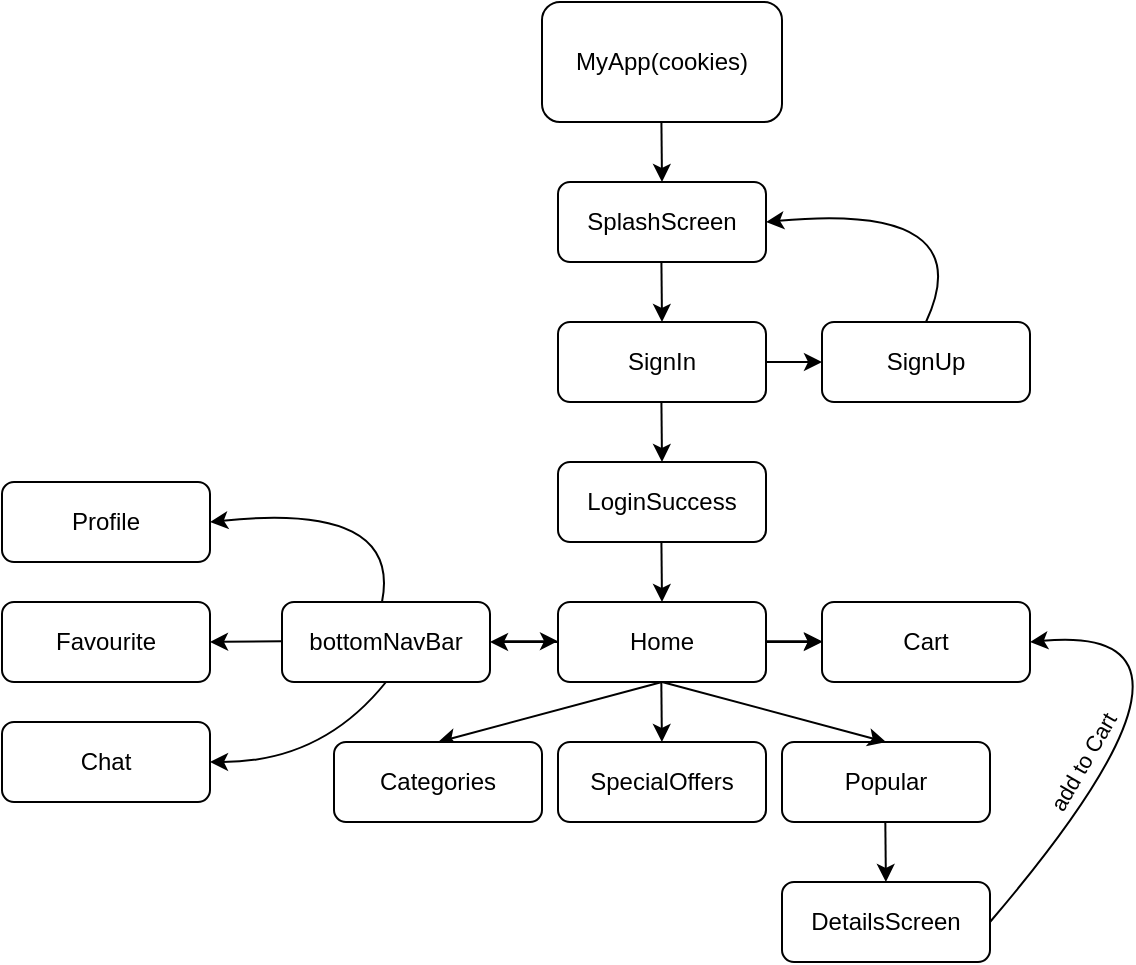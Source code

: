<mxfile version="14.1.8" type="github">
  <diagram id="C5RBs43oDa-KdzZeNtuy" name="Page-1">
    <mxGraphModel dx="1102" dy="582" grid="1" gridSize="10" guides="1" tooltips="1" connect="1" arrows="1" fold="1" page="1" pageScale="1" pageWidth="827" pageHeight="1169" math="0" shadow="0">
      <root>
        <mxCell id="WIyWlLk6GJQsqaUBKTNV-0" />
        <mxCell id="WIyWlLk6GJQsqaUBKTNV-1" parent="WIyWlLk6GJQsqaUBKTNV-0" />
        <mxCell id="eNYLCKC9HYvspmPGT7P6-0" value="MyApp(cookies)" style="rounded=1;whiteSpace=wrap;html=1;" vertex="1" parent="WIyWlLk6GJQsqaUBKTNV-1">
          <mxGeometry x="360" y="30" width="120" height="60" as="geometry" />
        </mxCell>
        <mxCell id="eNYLCKC9HYvspmPGT7P6-2" value="" style="endArrow=classic;html=1;" edge="1" parent="WIyWlLk6GJQsqaUBKTNV-1">
          <mxGeometry width="50" height="50" relative="1" as="geometry">
            <mxPoint x="419.71" y="90" as="sourcePoint" />
            <mxPoint x="420" y="120" as="targetPoint" />
          </mxGeometry>
        </mxCell>
        <mxCell id="eNYLCKC9HYvspmPGT7P6-3" value="SplashScreen" style="rounded=1;whiteSpace=wrap;html=1;" vertex="1" parent="WIyWlLk6GJQsqaUBKTNV-1">
          <mxGeometry x="368" y="120" width="104" height="40" as="geometry" />
        </mxCell>
        <mxCell id="eNYLCKC9HYvspmPGT7P6-5" value="SignIn" style="rounded=1;whiteSpace=wrap;html=1;" vertex="1" parent="WIyWlLk6GJQsqaUBKTNV-1">
          <mxGeometry x="368" y="190" width="104" height="40" as="geometry" />
        </mxCell>
        <mxCell id="eNYLCKC9HYvspmPGT7P6-6" value="" style="endArrow=classic;html=1;" edge="1" parent="WIyWlLk6GJQsqaUBKTNV-1">
          <mxGeometry width="50" height="50" relative="1" as="geometry">
            <mxPoint x="419.71" y="160" as="sourcePoint" />
            <mxPoint x="420" y="190" as="targetPoint" />
          </mxGeometry>
        </mxCell>
        <mxCell id="eNYLCKC9HYvspmPGT7P6-7" value="SignUp" style="rounded=1;whiteSpace=wrap;html=1;" vertex="1" parent="WIyWlLk6GJQsqaUBKTNV-1">
          <mxGeometry x="500" y="190" width="104" height="40" as="geometry" />
        </mxCell>
        <mxCell id="eNYLCKC9HYvspmPGT7P6-8" value="" style="endArrow=classic;html=1;exitX=1;exitY=0.5;exitDx=0;exitDy=0;" edge="1" parent="WIyWlLk6GJQsqaUBKTNV-1" source="eNYLCKC9HYvspmPGT7P6-5">
          <mxGeometry width="50" height="50" relative="1" as="geometry">
            <mxPoint x="490.0" y="200" as="sourcePoint" />
            <mxPoint x="500" y="210" as="targetPoint" />
          </mxGeometry>
        </mxCell>
        <mxCell id="eNYLCKC9HYvspmPGT7P6-9" value="" style="curved=1;endArrow=classic;html=1;exitX=0.5;exitY=0;exitDx=0;exitDy=0;entryX=1;entryY=0.5;entryDx=0;entryDy=0;" edge="1" parent="WIyWlLk6GJQsqaUBKTNV-1" source="eNYLCKC9HYvspmPGT7P6-7" target="eNYLCKC9HYvspmPGT7P6-3">
          <mxGeometry width="50" height="50" relative="1" as="geometry">
            <mxPoint x="340" y="270" as="sourcePoint" />
            <mxPoint x="390" y="220" as="targetPoint" />
            <Array as="points">
              <mxPoint x="580" y="130" />
            </Array>
          </mxGeometry>
        </mxCell>
        <mxCell id="eNYLCKC9HYvspmPGT7P6-10" value="LoginSuccess" style="rounded=1;whiteSpace=wrap;html=1;" vertex="1" parent="WIyWlLk6GJQsqaUBKTNV-1">
          <mxGeometry x="368" y="260" width="104" height="40" as="geometry" />
        </mxCell>
        <mxCell id="eNYLCKC9HYvspmPGT7P6-38" value="" style="edgeStyle=orthogonalEdgeStyle;rounded=0;orthogonalLoop=1;jettySize=auto;html=1;" edge="1" parent="WIyWlLk6GJQsqaUBKTNV-1" source="eNYLCKC9HYvspmPGT7P6-12" target="eNYLCKC9HYvspmPGT7P6-17">
          <mxGeometry relative="1" as="geometry" />
        </mxCell>
        <mxCell id="eNYLCKC9HYvspmPGT7P6-12" value="Home" style="rounded=1;whiteSpace=wrap;html=1;" vertex="1" parent="WIyWlLk6GJQsqaUBKTNV-1">
          <mxGeometry x="368" y="330" width="104" height="40" as="geometry" />
        </mxCell>
        <mxCell id="eNYLCKC9HYvspmPGT7P6-15" value="" style="endArrow=classic;html=1;" edge="1" parent="WIyWlLk6GJQsqaUBKTNV-1">
          <mxGeometry width="50" height="50" relative="1" as="geometry">
            <mxPoint x="419.71" y="300" as="sourcePoint" />
            <mxPoint x="420" y="330" as="targetPoint" />
          </mxGeometry>
        </mxCell>
        <mxCell id="eNYLCKC9HYvspmPGT7P6-16" value="" style="endArrow=classic;html=1;" edge="1" parent="WIyWlLk6GJQsqaUBKTNV-1">
          <mxGeometry width="50" height="50" relative="1" as="geometry">
            <mxPoint x="419.71" y="230" as="sourcePoint" />
            <mxPoint x="420" y="260" as="targetPoint" />
          </mxGeometry>
        </mxCell>
        <mxCell id="eNYLCKC9HYvspmPGT7P6-17" value="Cart" style="rounded=1;whiteSpace=wrap;html=1;" vertex="1" parent="WIyWlLk6GJQsqaUBKTNV-1">
          <mxGeometry x="500" y="330" width="104" height="40" as="geometry" />
        </mxCell>
        <mxCell id="eNYLCKC9HYvspmPGT7P6-20" value="" style="endArrow=classic;html=1;exitX=1;exitY=0.5;exitDx=0;exitDy=0;" edge="1" parent="WIyWlLk6GJQsqaUBKTNV-1">
          <mxGeometry width="50" height="50" relative="1" as="geometry">
            <mxPoint x="472" y="349.66" as="sourcePoint" />
            <mxPoint x="500" y="349.66" as="targetPoint" />
          </mxGeometry>
        </mxCell>
        <mxCell id="eNYLCKC9HYvspmPGT7P6-21" value="" style="endArrow=classic;html=1;exitX=0.5;exitY=1;exitDx=0;exitDy=0;entryX=0.5;entryY=0;entryDx=0;entryDy=0;" edge="1" parent="WIyWlLk6GJQsqaUBKTNV-1" source="eNYLCKC9HYvspmPGT7P6-12" target="eNYLCKC9HYvspmPGT7P6-22">
          <mxGeometry width="50" height="50" relative="1" as="geometry">
            <mxPoint x="500" y="380" as="sourcePoint" />
            <mxPoint x="370" y="400" as="targetPoint" />
          </mxGeometry>
        </mxCell>
        <mxCell id="eNYLCKC9HYvspmPGT7P6-22" value="Categories" style="rounded=1;whiteSpace=wrap;html=1;" vertex="1" parent="WIyWlLk6GJQsqaUBKTNV-1">
          <mxGeometry x="256" y="400" width="104" height="40" as="geometry" />
        </mxCell>
        <mxCell id="eNYLCKC9HYvspmPGT7P6-23" value="SpecialOffers" style="rounded=1;whiteSpace=wrap;html=1;" vertex="1" parent="WIyWlLk6GJQsqaUBKTNV-1">
          <mxGeometry x="368" y="400" width="104" height="40" as="geometry" />
        </mxCell>
        <mxCell id="eNYLCKC9HYvspmPGT7P6-24" value="Popular" style="rounded=1;whiteSpace=wrap;html=1;" vertex="1" parent="WIyWlLk6GJQsqaUBKTNV-1">
          <mxGeometry x="480" y="400" width="104" height="40" as="geometry" />
        </mxCell>
        <mxCell id="eNYLCKC9HYvspmPGT7P6-26" value="" style="endArrow=classic;html=1;" edge="1" parent="WIyWlLk6GJQsqaUBKTNV-1">
          <mxGeometry width="50" height="50" relative="1" as="geometry">
            <mxPoint x="419.66" y="370" as="sourcePoint" />
            <mxPoint x="419.95" y="400" as="targetPoint" />
          </mxGeometry>
        </mxCell>
        <mxCell id="eNYLCKC9HYvspmPGT7P6-27" value="" style="endArrow=classic;html=1;entryX=0.5;entryY=0;entryDx=0;entryDy=0;" edge="1" parent="WIyWlLk6GJQsqaUBKTNV-1" target="eNYLCKC9HYvspmPGT7P6-24">
          <mxGeometry width="50" height="50" relative="1" as="geometry">
            <mxPoint x="420" y="370" as="sourcePoint" />
            <mxPoint x="440" y="350" as="targetPoint" />
          </mxGeometry>
        </mxCell>
        <mxCell id="eNYLCKC9HYvspmPGT7P6-28" value="" style="endArrow=classic;html=1;" edge="1" parent="WIyWlLk6GJQsqaUBKTNV-1">
          <mxGeometry width="50" height="50" relative="1" as="geometry">
            <mxPoint x="531.66" y="440" as="sourcePoint" />
            <mxPoint x="531.95" y="470" as="targetPoint" />
          </mxGeometry>
        </mxCell>
        <mxCell id="eNYLCKC9HYvspmPGT7P6-29" value="DetailsScreen" style="rounded=1;whiteSpace=wrap;html=1;" vertex="1" parent="WIyWlLk6GJQsqaUBKTNV-1">
          <mxGeometry x="480" y="470" width="104" height="40" as="geometry" />
        </mxCell>
        <object label="" id="eNYLCKC9HYvspmPGT7P6-30">
          <mxCell style="curved=1;endArrow=classic;html=1;exitX=1;exitY=0.5;exitDx=0;exitDy=0;entryX=1;entryY=0.5;entryDx=0;entryDy=0;" edge="1" parent="WIyWlLk6GJQsqaUBKTNV-1" source="eNYLCKC9HYvspmPGT7P6-29">
            <mxGeometry width="50" height="50" relative="1" as="geometry">
              <mxPoint x="684" y="400" as="sourcePoint" />
              <mxPoint x="604" y="350" as="targetPoint" />
              <Array as="points">
                <mxPoint x="712" y="340" />
              </Array>
            </mxGeometry>
          </mxCell>
        </object>
        <mxCell id="eNYLCKC9HYvspmPGT7P6-31" value="add to Cart" style="edgeLabel;html=1;align=center;verticalAlign=middle;resizable=0;points=[];rotation=-60;" vertex="1" connectable="0" parent="eNYLCKC9HYvspmPGT7P6-30">
          <mxGeometry x="-0.42" y="6" relative="1" as="geometry">
            <mxPoint x="-6.74" y="-8.96" as="offset" />
          </mxGeometry>
        </mxCell>
        <mxCell id="eNYLCKC9HYvspmPGT7P6-32" value="bottomNavBar" style="rounded=1;whiteSpace=wrap;html=1;" vertex="1" parent="WIyWlLk6GJQsqaUBKTNV-1">
          <mxGeometry x="230" y="330" width="104" height="40" as="geometry" />
        </mxCell>
        <mxCell id="eNYLCKC9HYvspmPGT7P6-34" value="" style="endArrow=classic;html=1;exitX=0;exitY=0.5;exitDx=0;exitDy=0;entryX=1;entryY=0.5;entryDx=0;entryDy=0;" edge="1" parent="WIyWlLk6GJQsqaUBKTNV-1" source="eNYLCKC9HYvspmPGT7P6-12" target="eNYLCKC9HYvspmPGT7P6-32">
          <mxGeometry width="50" height="50" relative="1" as="geometry">
            <mxPoint x="340" y="349.66" as="sourcePoint" />
            <mxPoint x="340" y="350" as="targetPoint" />
          </mxGeometry>
        </mxCell>
        <mxCell id="eNYLCKC9HYvspmPGT7P6-39" value="" style="edgeStyle=orthogonalEdgeStyle;rounded=0;orthogonalLoop=1;jettySize=auto;html=1;" edge="1" parent="WIyWlLk6GJQsqaUBKTNV-1">
          <mxGeometry relative="1" as="geometry">
            <mxPoint x="340" y="349.58" as="sourcePoint" />
            <mxPoint x="368" y="349.58" as="targetPoint" />
          </mxGeometry>
        </mxCell>
        <mxCell id="eNYLCKC9HYvspmPGT7P6-40" value="" style="endArrow=classic;html=1;entryX=1;entryY=0.5;entryDx=0;entryDy=0;" edge="1" parent="WIyWlLk6GJQsqaUBKTNV-1" target="eNYLCKC9HYvspmPGT7P6-41">
          <mxGeometry width="50" height="50" relative="1" as="geometry">
            <mxPoint x="230.0" y="349.58" as="sourcePoint" />
            <mxPoint x="190" y="350" as="targetPoint" />
          </mxGeometry>
        </mxCell>
        <mxCell id="eNYLCKC9HYvspmPGT7P6-41" value="Favourite" style="rounded=1;whiteSpace=wrap;html=1;" vertex="1" parent="WIyWlLk6GJQsqaUBKTNV-1">
          <mxGeometry x="90" y="330" width="104" height="40" as="geometry" />
        </mxCell>
        <mxCell id="eNYLCKC9HYvspmPGT7P6-42" value="Chat" style="rounded=1;whiteSpace=wrap;html=1;" vertex="1" parent="WIyWlLk6GJQsqaUBKTNV-1">
          <mxGeometry x="90" y="390" width="104" height="40" as="geometry" />
        </mxCell>
        <mxCell id="eNYLCKC9HYvspmPGT7P6-43" value="Profile" style="rounded=1;whiteSpace=wrap;html=1;" vertex="1" parent="WIyWlLk6GJQsqaUBKTNV-1">
          <mxGeometry x="90" y="270" width="104" height="40" as="geometry" />
        </mxCell>
        <mxCell id="eNYLCKC9HYvspmPGT7P6-45" value="" style="curved=1;endArrow=classic;html=1;exitX=0.5;exitY=0;exitDx=0;exitDy=0;entryX=1;entryY=0.5;entryDx=0;entryDy=0;" edge="1" parent="WIyWlLk6GJQsqaUBKTNV-1" target="eNYLCKC9HYvspmPGT7P6-43">
          <mxGeometry width="50" height="50" relative="1" as="geometry">
            <mxPoint x="280" y="330" as="sourcePoint" />
            <mxPoint x="200" y="290" as="targetPoint" />
            <Array as="points">
              <mxPoint x="290" y="280" />
            </Array>
          </mxGeometry>
        </mxCell>
        <mxCell id="eNYLCKC9HYvspmPGT7P6-47" value="" style="curved=1;endArrow=classic;html=1;exitX=0.5;exitY=1;exitDx=0;exitDy=0;entryX=1;entryY=0.5;entryDx=0;entryDy=0;" edge="1" parent="WIyWlLk6GJQsqaUBKTNV-1" source="eNYLCKC9HYvspmPGT7P6-32">
          <mxGeometry width="50" height="50" relative="1" as="geometry">
            <mxPoint x="280" y="450" as="sourcePoint" />
            <mxPoint x="194" y="410" as="targetPoint" />
            <Array as="points">
              <mxPoint x="250" y="410" />
            </Array>
          </mxGeometry>
        </mxCell>
      </root>
    </mxGraphModel>
  </diagram>
</mxfile>
